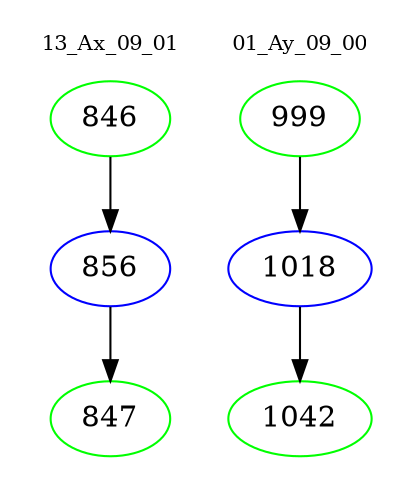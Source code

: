 digraph{
subgraph cluster_0 {
color = white
label = "13_Ax_09_01";
fontsize=10;
T0_846 [label="846", color="green"]
T0_846 -> T0_856 [color="black"]
T0_856 [label="856", color="blue"]
T0_856 -> T0_847 [color="black"]
T0_847 [label="847", color="green"]
}
subgraph cluster_1 {
color = white
label = "01_Ay_09_00";
fontsize=10;
T1_999 [label="999", color="green"]
T1_999 -> T1_1018 [color="black"]
T1_1018 [label="1018", color="blue"]
T1_1018 -> T1_1042 [color="black"]
T1_1042 [label="1042", color="green"]
}
}
